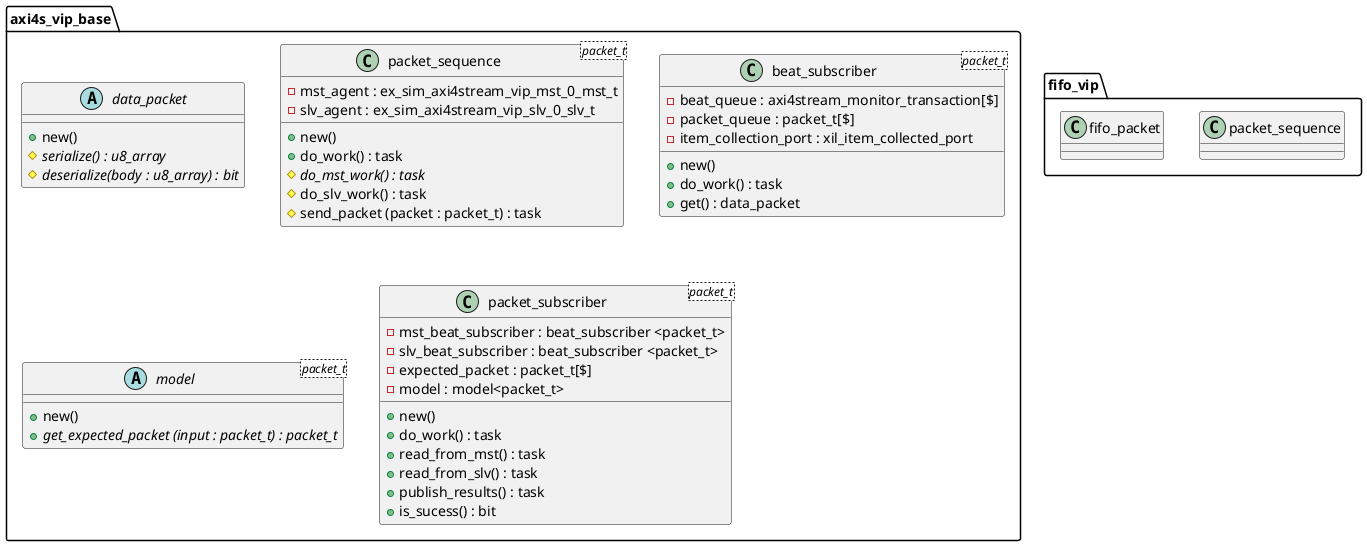 @startuml acc_axi4s_vip

set namespaceSeparator ::

namespace axi4s_vip_base {
    abstract class data_packet {
      +new()
      #{abstract} serialize() : u8_array
      #{abstract} deserialize(body : u8_array) : bit 
    }
    
    class packet_sequence <packet_t> {
      -mst_agent : ex_sim_axi4stream_vip_mst_0_mst_t
      -slv_agent : ex_sim_axi4stream_vip_slv_0_slv_t

      +new()
      +do_work() : task
      #{abstract} do_mst_work() : task
      #do_slv_work() : task
      #send_packet (packet : packet_t) : task
    }

    class beat_subscriber <packet_t> {
      -beat_queue : axi4stream_monitor_transaction[$]
      -packet_queue : packet_t[$]
      -item_collection_port : xil_item_collected_port

      +new()
      +do_work() : task
      +get() : data_packet

    }

    abstract class model <packet_t> {
      +new()
      +{abstract} get_expected_packet (input : packet_t) : packet_t
    }

    class packet_subscriber <packet_t> {
      -mst_beat_subscriber : beat_subscriber <packet_t>
      -slv_beat_subscriber : beat_subscriber <packet_t>
      -expected_packet : packet_t[$]
      -model : model<packet_t>

      +new()
      +do_work() : task
      +read_from_mst() : task
      +read_from_slv() : task
      +publish_results() : task
      +is_sucess() : bit
    }
}

namespace fifo_vip {
    class packet_sequence {}
    class fifo_packet {}
}

@enduml